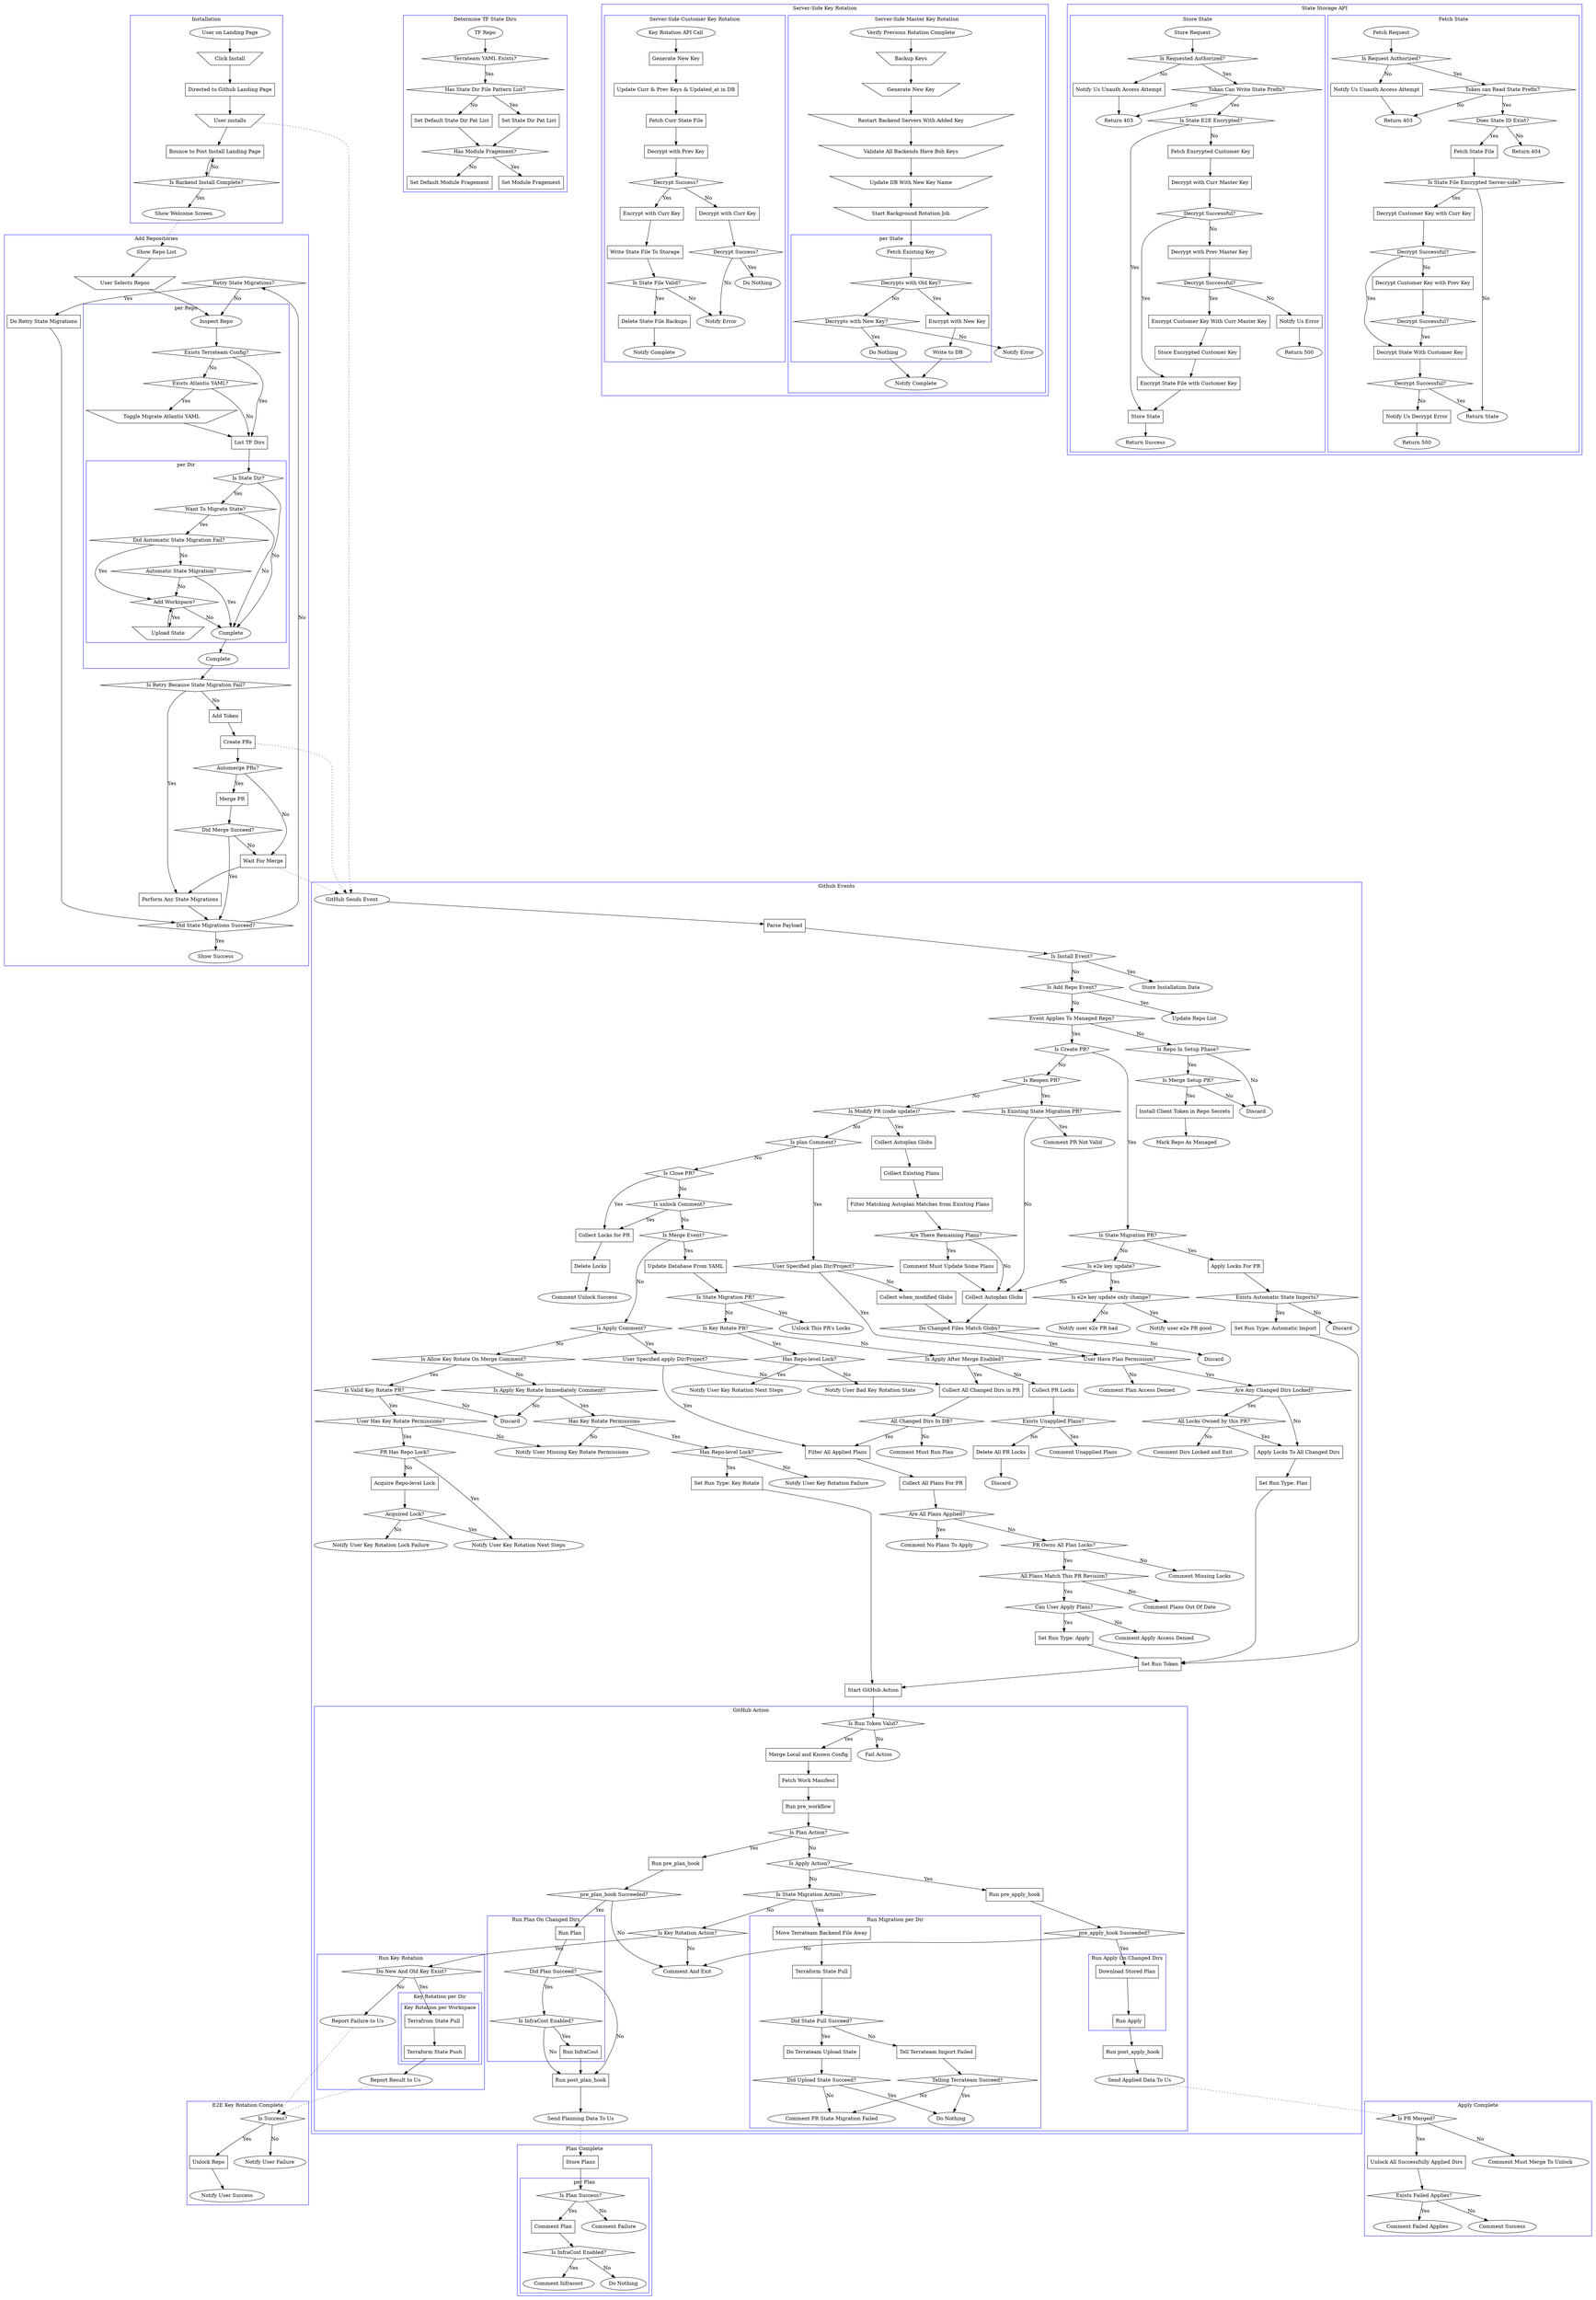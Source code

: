 digraph G {
        subgraph cluster_installation {
                label="Installation";
                color=blue;

                landing_page [shape=ellipse label="User on Landing Page"];
                click_install [shape=invtrapezium label="Click Install"];
                github_install [shape=box label="Directed to Github Landing Page"];
                user_install [shape=invtrapezium label="User installs"];
                bounced_landing [shape=box label="Bounce to Post Install Landing Page"];
                is_backend_install_complete [shape=diamond label="Is Backend Install Complete?"];

                show_welcome_screen [shape=ellipse label="Show Welcome Screen"];

                landing_page -> click_install;
                click_install -> github_install;
                github_install -> user_install;
                user_install -> bounced_landing;
                bounced_landing -> is_backend_install_complete;
                is_backend_install_complete -> bounced_landing [label="No"];
                is_backend_install_complete -> show_welcome_screen [label="Yes"];
        }

        subgraph cluster_add_repos {
                label="Add Repositories";
                color=blue;

                ar_user_selects_repos [shape=invtrapezium label="User Selects Repos"];
                ar_do_automerge_pr [shape=diamond label="Automerge PRs?"];
                ar_did_state_migrations_succeed [shape=diamond label="Did State Migrations Succeed?"]
                ar_ask_retry_state_migrations [shape=diamond label="Retry State Migrations?"];
                ar_do_retry_state_migrations [shape=box label="Do Retry State Migrations"];
                ar_is_retry_because_state_migration [shape=diamond label="Is Retry Because State Migration Fail?"];
                ar_do_state_migrations [shape=box label="Perform Any State Migrations"];
                ar_did_merge_succeed [shape=diamond label="Did Merge Succeed?"];
                ar_add_repo_token [shape=box label="Add Token"];
                ar_do_create_pr [shape=box label="Create PRs"];
                ar_do_merge_pr [shape=box label="Merge PR"];
                ar_wait_for_merge [shape=box label="Wait For Merge"];

                ar_show_repository_list [shape=ellipse label="Show Repo List"];
                ar_show_success [shape=ellipse label="Show Success"];

                show_welcome_screen -> ar_show_repository_list [style=dotted];

                ar_show_repository_list -> ar_user_selects_repos;
                ar_user_selects_repos -> asr_inspect_repo;

                subgraph cluster_add_single_repo {
                        label="per Repo";
                        color=blue;

                        asr_exists_atlantis_yaml [shape=diamond label="Exists Atlantis YAML?"];
                        asr_migrate_atlantis_yaml [shape=invtrapezium label="Toggle Migrate Atlantis YAML"];
                        asr_list_tf_dirs [shape=box label="List TF Dirs"];
                        asr_exists_terrateam_config [shape=diamond label="Exists Terrateam Config?"];

                        asr_inspect_repo [shape=ellipse label="Inspect Repo"];
                        asr_complete [shape=ellipse label="Complete"];

                        asr_inspect_repo -> asr_exists_terrateam_config;

                        asr_exists_terrateam_config -> asr_exists_atlantis_yaml [label="No"];
                        asr_exists_terrateam_config -> asr_list_tf_dirs [label="Yes"];

                        asr_exists_atlantis_yaml -> asr_migrate_atlantis_yaml [label="Yes"];
                        asr_exists_atlantis_yaml -> asr_list_tf_dirs [label="No"];

                        asr_migrate_atlantis_yaml -> asr_list_tf_dirs;

                        asr_list_tf_dirs -> asrd_is_state_dir;

                        asrd_complete -> asr_complete;

                        subgraph cluster_add_single_repo_dir {
                                label="per Dir";
                                color=blue;

                                asrd_do_add_workspace [shape=diamond label="Add Workspace?"];
                                asrd_upload_state_for_workspace [shape=invtrapezium label="Upload State"];
                                asrd_is_state_dir [shape=diamond label="Is State Dir?"];
                                asrd_want_perform_state_migration [shape=diamond label="Want To Migrate State?"];
                                asrd_is_migration_retry [shape=diamond label="Did Automatic State Migration Fail?"];
                                asrd_want_automatic_state_migration [shape=diamond label="Automatic State Migration?"];

                                asrd_complete [shape=ellipse label="Complete"];

                                asrd_is_state_dir -> asrd_want_perform_state_migration [label="Yes"];
                                asrd_is_state_dir -> asrd_complete [label="No"];

                                asrd_want_perform_state_migration -> asrd_is_migration_retry [label="Yes"];
                                asrd_want_perform_state_migration -> asrd_complete [label="No"];

                                asrd_is_migration_retry -> asrd_do_add_workspace [label="Yes"];
                                asrd_is_migration_retry -> asrd_want_automatic_state_migration [label="No"];

                                asrd_want_automatic_state_migration -> asrd_do_add_workspace [label="No"];
                                asrd_want_automatic_state_migration -> asrd_complete [label="Yes"];

                                asrd_do_add_workspace -> asrd_upload_state_for_workspace [label="Yes"];
                                asrd_do_add_workspace -> asrd_complete [label="No"];
                                asrd_upload_state_for_workspace -> asrd_do_add_workspace;
                        }
                }

                asr_complete -> ar_is_retry_because_state_migration;

                ar_is_retry_because_state_migration -> ar_add_repo_token [label="No"];
                ar_is_retry_because_state_migration -> ar_do_state_migrations [label="Yes"];

                ar_add_repo_token -> ar_do_create_pr;

                ar_do_state_migrations -> ar_did_state_migrations_succeed;

                ar_do_create_pr -> ar_do_automerge_pr;

                ar_do_automerge_pr -> ar_do_merge_pr [label="Yes"];
                ar_do_automerge_pr -> ar_wait_for_merge [label="No"];

                ar_do_merge_pr -> ar_did_merge_succeed;

                ar_did_merge_succeed -> ar_did_state_migrations_succeed [label="Yes"];
                ar_did_merge_succeed -> ar_wait_for_merge [label="No"];

                ar_wait_for_merge -> ar_do_state_migrations;

                ar_did_state_migrations_succeed -> ar_ask_retry_state_migrations [label="No"];
                ar_did_state_migrations_succeed -> ar_show_success [label="Yes"];

                ar_ask_retry_state_migrations -> ar_do_retry_state_migrations [label="Yes"];
                ar_ask_retry_state_migrations -> asr_inspect_repo [label="No"];
                ar_do_retry_state_migrations -> ar_did_state_migrations_succeed;
        }

        subgraph cluster_determine_tf_state_dirs {
                label="Determine TF State Dirs";
                color=blue;

                dsd_exists_repo_yaml [shape=diamond label="Terrateam YAML Exists?"];
                dsd_has_tf_state_dir_pat_list [shape=diamond label="Has State Dir File Pattern List?"];
                dsd_set_default_tf_state_dir_pat_list [shape=box label="Set Default State Dir Pat List"];
                dsd_set_tf_state_dir_pat_list [shape=box label="Set State Dir Pat List"];
                dsd_has_module_fragement [shape=diamond label="Has Module Fragement?"];
                dsd_set_default_module_fragement [shape=box label="Set Default Module Fragement"];
                dsd_set_module_fragement [shape=box label="Set Module Fragement"];

                dsd_repo [shape=ellipse label="TF Repo"];

                dsd_repo -> dsd_exists_repo_yaml;

                dsd_exists_repo_yaml -> dsd_has_tf_state_dir_pat_list [label="Yes"];

                dsd_has_tf_state_dir_pat_list -> dsd_set_default_tf_state_dir_pat_list [label="No"];
                dsd_has_tf_state_dir_pat_list -> dsd_set_tf_state_dir_pat_list [label="Yes"];

                dsd_set_default_tf_state_dir_pat_list -> dsd_has_module_fragement;
                dsd_set_tf_state_dir_pat_list -> dsd_has_module_fragement;

                dsd_has_module_fragement -> dsd_set_default_module_fragement [label="No"];
                dsd_has_module_fragement -> dsd_set_module_fragement [label="Yes"];
        }

        subgraph cluster_github_events {
                label="Github Events";
                color=blue;

                did_plan_succeed [shape=diamond label="Did Plan Succeed?"];
                event_apply_to_managed_repo [shape=diamond label="Event Applies To Managed Repo?"];
                github_send_event [shape=ellipse label="GitHub Sends Event"];
                merge_configs [shape=box label="Merge Local and Known Config"];
                parse_payload [shape=box label="Parse Payload"];
                run_plan [shape=box label="Run Plan"];
                run_pre_plan_hook [shape=box label="Run pre_plan_hook"];
                start_github_action [shape=box label="Start GitHub Action"];
                is_create_pull_request [shape=diamond label="Is Create PR?"];
                is_modify_pull_request [shape=diamond label="Is Modify PR (code update)?"];
                is_plan_comment [shape=diamond label="Is plan Comment?"];
                is_merge_event [shape=diamond label="Is Merge Event?"];
                is_apply_comment [shape=diamond label="Is Apply Comment?"];
                set_run_type_plan [shape=box label="Set Run Type: Plan"];
                set_run_token [shape=box label="Set Run Token"];
                set_run_type_apply [shape=box label="Set Run Type: Apply"];
                set_run_type_automatic_import [shape=box label="Set Run Type: Automatic Import"];
                set_run_type_key_rotate [shape=box label="Set Run Type: Key Rotate"];
                is_apply_after_merge_enabled [shape=diamond label="Is Apply After Merge Enabled?"];
                is_plan_dir_specified [shape=diamond label="User Specified plan Dir/Project?"];
                collect_enabled_autoplan_globs [shape=box label="Collect Autoplan Globs"];
                do_changed_files_match_globs [shape=diamond label="Do Changed Files Match Globs?"];
                collect_when_modified_globs [shape=box label="Collect when_modified Globs"];
                does_user_have_plan_permission [shape=diamond label="User Have Plan Permission?"];
                can_user_apply_plans [shape=diamond label="Can User Apply Plans?"];
                is_apply_dir_specified [shape=diamond label="User Specified apply Dir/Project?"];
                directories_locked_by_this_pr [shape=diamond label="All Locks Owned by this PR?"];
                are_any_directories_locked [shape=diamond label="Are Any Changed Dirs Locked?"];
                apply_locks_to_changed_dirs [shape=box label="Apply Locks To All Changed Dirs"];
                collect_all_changed_dirs [shape=box label="Collect All Changed Dirs in PR"];
                does_pr_own_locks_on_all_plans [shape=diamond label="PR Owns All Plan Locks?"];
                all_changed_dirs_in_database [shape=diamond label="All Changed Dirs In DB?"];
                filter_all_applied_plans [shape=box label="Filter All Applied Plans"];
                are_all_plans_applied [shape=diamond label="Are All Plans Applied?"];
                run_post_plan_hook [shape=box label="Run post_plan_hook"];
                run_pre_apply_hook [shape=box label="Run pre_apply_hook"];
                pre_apply_hook_success [shape=diamond label="pre_apply_hook Succeeded?"];
                run_apply [shape=box label="Run Apply"];
                run_post_apply_hook [shape=box label="Run post_apply_hook"];
                update_database_with_yaml [shape=box label="Update Database From YAML"];
                download_plan [shape=box label="Download Stored Plan"];
                collect_all_plans_for_pr [shape=box label="Collect All Plans For PR"];
                are_all_plans_for_this_version_of_pr [shape=diamond label="All Plans Match This PR Revision?"];
                collect_modify_autoplan_globs [shape=box label="Collect Autoplan Globs"];
                comment_must_update_some_plans [shape=box label="Comment Must Update Some Plans"];
                collect_modify_existing_plans [shape=box label="Collect Existing Plans"];
                remove_autoplan_from_list_of_plans [shape=box label="Filter Matching Autoplan Matches from Existing Plans"];
                are_there_remaining_plans [shape=diamond label="Are There Remaining Plans?"];
                is_unlock_comment [shape=diamond label="Is unlock Comment?"];
                collect_locks_for_pull_request [shape=box label="Collect Locks for PR"];
                delete_locks [shape=box label="Delete Locks"];
                is_close_pr [shape=diamond label="Is Close PR?"];
                is_state_migration_pr [shape=diamond label="Is State Migration PR?"];
                is_reopen_pull_request [shape=diamond label="Is Reopen PR?"];
                is_existing_state_migration_pr [shape=diamond label="Is Existing State Migration PR?"];
                is_create_state_migration_pr [shape=diamond label="Is State Migration PR?"];
                exists_create_automatic_imports [shape=diamond label="Exists Automatic State Imports?"];
                apply_locks_for_pr [shape=box label="Apply Locks For PR"];
                is_install_event [shape=diamond label="Is Install Event?"];
                is_add_repo_event [shape=diamond label="Is Add Repo Event?"];
                is_repo_in_setup_phase [shape=diamond label="Is Repo In Setup Phase?"];
                is_setup_merge_event [shape=diamond label="Is Merge Setup PR?"];
                install_client_token [shape=box label="Install Client Token in Repo Secrets"];
                after_merge_collect_pr_locks [shape=box label="Collect PR Locks"];
                exists_after_merge_unapplied_plans [shape=diamond label="Exists Unapplied Plans?"];
                after_merge_delete_all_pr_locks [shape=box label="Delete All PR Locks"];
                is_merge_key_rotate_pr [shape=diamond label="Is Key Rotate PR?"];

                is_run_token_valid [shape=diamond label="Is Run Token Valid?"];
                fetch_work_manifest [shape=box label="Fetch Work Manifest"];
                is_plan_action [shape=diamond label="Is Plan Action?"];
                is_apply_action [shape=diamond label="Is Apply Action?"];
                run_pre_workflow [shape=box label="Run pre_workflow"];
                run_pre_plan_hook [shape=box label="Run pre_plan_hook"];
                pre_plan_hook_success [shape=diamond label="pre_plan_hook Succeeded?"];
                run_infracost [shape=box label="Run InfraCost"];
                is_infracost_enabled [shape=diamond label="Is InfraCost Enabled?"];
                is_state_migration_action [shape=diamond label="Is State Migration Action?"];
                is_e2e_key_updated [shape=diamond label="Is e2e key update?"];
                is_e2e_key_update_only_change [shape=diamond label="Is e2e key update only change?"];
                is_allow_key_rotate_on_merge_comment [shape=diamond label="Is Allow Key Rotate On Merge Comment?"];
                is_apply_key_rotate_immediately_comment [shape=diamond label="Is Apply Key Rotate Immediately Comment?"];
                is_valid_key_rotate_pr [shape=diamond label="Is Valid Key Rotate PR?"];
                has_key_rotate_permissions [shape=diamond label="User Has Key Rotate Permissions?"];
                has_key_rotate_pr_repo_lock [shape=diamond label="PR Has Repo Lock?"];
                acquire_key_rotate_repo_lock [shape=box label="Acquire Repo-level Lock"];
                acquire_key_rotate_repo_lock_success [shape=diamond label="Acquired Lock?"];
                is_merge_key_rotate_pr_with_lock [shape=diamond label="Has Repo-level Lock?"];
                has_key_rotate_immediately_permissions [shape=diamond label="Has Key Rotate Permissions"];
                has_pr_key_rotate_immediately_lock [shape=diamond label="Has Repo-level Lock?"];
                is_key_rotation_action [shape=diamond label="Is Key Rotation Action?"];

                comment_and_exit [shape=ellipse label="Comment And Exit"];
                comment_apply_access_denied [shape=ellipse label="Comment Apply Access Denied"];
                comment_plan_access_denied [shape=ellipse label="Comment Plan Access Denied"];
                discard_event [shape=ellipse label="Discard"];
                discard_event_create [shape=ellipse label="Discard"];
                discard_event_plan [shape=ellipse label="Discard"];
                discard_event_merge [shape=ellipse label="Discard"];
                discard_event_unknown [shape=ellipse label="Discard"];
                fail_action_with_message [shape=ellipse label="Fail Action"];
                comment_dirs_locked_and_exit [shape=ellipse label="Comment Dirs Locked and Exit"];
                comment_must_run_plan [shape=ellipse label="Comment Must Run Plan"];
                comment_missing_owned_locks [shape=ellipse label="Comment Missing Locks"];
                comment_no_plans_to_apply [shape=ellipse label="Comment No Plans To Apply"];
                comment_plans_out_of_date [shape=ellipse label="Comment Plans Out Of Date"];
                comment_unlock_success [shape=ellipse label="Comment Unlock Success"];
                do_unlock_locks [shape=ellipse label="Unlock This PR's Locks"];
                comment_pr_not_valid [shape=ellipse label="Comment PR Not Valid"];
                store_installation_data [shape=ellipse label="Store Installation Data"];
                update_repo_list [shape=ellipse label="Update Repo List"];
                mark_repo_as_managed [shape=ellipse label="Mark Repo As Managed"];
                after_merge_comment_unapplied_plans [shape=ellipse label="Comment Unapplied Plans"];
                send_applied_data_to_us [shape=ellipse label="Send Applied Data To Us"];
                send_planning_data_to_us [shape=ellipse label="Send Planning Data To Us"];
                notify_user_e2e_key_rotation_pr_bad [shape=ellipse label="Notify user e2e PR bad"];
                notify_user_e2e_key_rotation_pr_good [shape=ellipse label="Notify user e2e PR good"];
                notify_user_missing_key_rotate_permissions [shape=ellipse label="Notify User Missing Key Rotate Permissions"];
                notify_user_key_rotation_next_steps [shape=ellipse label="Notify User Key Rotation Next Steps"];
                notify_user_key_rotation_lock_failure [shape=ellipse label="Notify User Key Rotation Lock Failure"];
                notify_user_in_bad_key_rotation_state [shape=ellipse label="Notify User Bad Key Rotation State"];
                notify_user_key_rotation_merge_next_steps [shape=ellipse label="Notify User Key Rotation Next Steps"];
                notify_user_key_rotation_failure [shape=ellipse label="Notify User Key Rotation Failure"];

                user_install -> github_send_event [style=dotted];
                ar_do_create_pr -> github_send_event [style=dotted];
                ar_wait_for_merge -> github_send_event [style=dotted];

                // Start
                github_send_event -> parse_payload;

                parse_payload -> is_install_event;

                is_install_event -> is_add_repo_event [label="No"];
                is_install_event -> store_installation_data [label="Yes"];

                is_add_repo_event -> event_apply_to_managed_repo [label="No"];
                is_add_repo_event -> update_repo_list [label="Yes"];

                event_apply_to_managed_repo -> is_repo_in_setup_phase [label="No"];

                is_repo_in_setup_phase -> discard_event [label="No"];
                is_repo_in_setup_phase -> is_setup_merge_event [label="Yes"];

                is_setup_merge_event -> install_client_token [label="Yes"];
                is_setup_merge_event -> discard_event [label="No"];

                install_client_token -> mark_repo_as_managed;

                event_apply_to_managed_repo -> is_create_pull_request [label="Yes"];

                is_create_pull_request -> is_create_state_migration_pr [label="Yes"];

                is_create_state_migration_pr -> is_e2e_key_updated [label="No"];
                is_create_state_migration_pr -> apply_locks_for_pr [label="Yes"];

                is_e2e_key_updated -> collect_enabled_autoplan_globs [label="No"];
                is_e2e_key_updated -> is_e2e_key_update_only_change [label="Yes"];

                is_e2e_key_update_only_change -> notify_user_e2e_key_rotation_pr_bad [label="No"];
                is_e2e_key_update_only_change -> notify_user_e2e_key_rotation_pr_good [label="Yes"];

                apply_locks_for_pr -> exists_create_automatic_imports;

                exists_create_automatic_imports -> discard_event_create [label="No"];
                exists_create_automatic_imports -> set_run_type_automatic_import [label="Yes"];
                set_run_type_automatic_import -> set_run_token;

                collect_enabled_autoplan_globs -> do_changed_files_match_globs;

                do_changed_files_match_globs -> does_user_have_plan_permission [label="Yes"];
                do_changed_files_match_globs -> discard_event_plan [label="No"];

                does_user_have_plan_permission -> are_any_directories_locked [label="Yes"];
                does_user_have_plan_permission -> comment_plan_access_denied [label="No"];

                are_any_directories_locked -> apply_locks_to_changed_dirs [label="No"];
                are_any_directories_locked -> directories_locked_by_this_pr [label="Yes"];

                directories_locked_by_this_pr -> comment_dirs_locked_and_exit [label="No"];
                directories_locked_by_this_pr -> apply_locks_to_changed_dirs [label="Yes"];

                apply_locks_to_changed_dirs -> set_run_type_plan;

                is_create_pull_request -> is_reopen_pull_request [label="No"];

                is_reopen_pull_request -> is_existing_state_migration_pr [label="Yes"];

                is_existing_state_migration_pr -> comment_pr_not_valid [label="Yes"];
                is_existing_state_migration_pr -> collect_enabled_autoplan_globs [label="No"];

                is_reopen_pull_request -> is_modify_pull_request [label="No"];

                is_modify_pull_request -> is_plan_comment [label="No"];
                is_modify_pull_request -> collect_modify_autoplan_globs [label="Yes"];

                collect_modify_autoplan_globs -> collect_modify_existing_plans;
                collect_modify_existing_plans -> remove_autoplan_from_list_of_plans;

                remove_autoplan_from_list_of_plans -> are_there_remaining_plans;

                are_there_remaining_plans -> comment_must_update_some_plans [label="Yes"];
                are_there_remaining_plans -> collect_enabled_autoplan_globs [label="No"];

                comment_must_update_some_plans -> collect_enabled_autoplan_globs;

                is_plan_comment -> is_plan_dir_specified [label="Yes"];

                is_plan_dir_specified -> does_user_have_plan_permission [label="Yes"];
                is_plan_dir_specified -> collect_when_modified_globs [label="No"];

                collect_when_modified_globs -> do_changed_files_match_globs;

                is_plan_comment -> is_close_pr [label="No"];

                is_close_pr -> is_unlock_comment [label="No"];

                is_close_pr -> collect_locks_for_pull_request [label="Yes"];
                is_unlock_comment -> collect_locks_for_pull_request [label="Yes"];

                collect_locks_for_pull_request -> delete_locks;

                delete_locks -> comment_unlock_success;

                is_unlock_comment -> is_merge_event [label="No"];

                is_merge_event -> update_database_with_yaml [label="Yes"];

                update_database_with_yaml -> is_state_migration_pr;
                is_state_migration_pr -> is_merge_key_rotate_pr [label="No"];
                is_state_migration_pr -> do_unlock_locks [label="Yes"];

                is_merge_key_rotate_pr -> is_apply_after_merge_enabled [label="No"];
                is_merge_key_rotate_pr -> is_merge_key_rotate_pr_with_lock [label="Yes"];

                is_merge_key_rotate_pr_with_lock -> notify_user_in_bad_key_rotation_state [label="No"];
                is_merge_key_rotate_pr_with_lock -> notify_user_key_rotation_merge_next_steps [label="Yes"];

                is_apply_after_merge_enabled -> collect_all_changed_dirs [label="Yes"];

                collect_all_changed_dirs -> all_changed_dirs_in_database;

                all_changed_dirs_in_database -> comment_must_run_plan [label="No"];
                all_changed_dirs_in_database -> filter_all_applied_plans [label="Yes"];

                filter_all_applied_plans -> collect_all_plans_for_pr;

                collect_all_plans_for_pr -> are_all_plans_applied;

                are_all_plans_applied -> does_pr_own_locks_on_all_plans [label="No"];
                are_all_plans_applied -> comment_no_plans_to_apply [label="Yes"];

                does_pr_own_locks_on_all_plans -> comment_missing_owned_locks [label="No"];
                does_pr_own_locks_on_all_plans -> are_all_plans_for_this_version_of_pr [label="Yes"];

                are_all_plans_for_this_version_of_pr -> can_user_apply_plans [label="Yes"];
                are_all_plans_for_this_version_of_pr -> comment_plans_out_of_date [label="No"];

                can_user_apply_plans -> set_run_type_apply [label="Yes"];
                can_user_apply_plans -> comment_apply_access_denied [label="No"];

                is_apply_after_merge_enabled -> after_merge_collect_pr_locks [label="No"];
                after_merge_collect_pr_locks -> exists_after_merge_unapplied_plans;
                exists_after_merge_unapplied_plans -> after_merge_delete_all_pr_locks [label="No"];

                after_merge_delete_all_pr_locks -> discard_event_merge;

                exists_after_merge_unapplied_plans -> after_merge_comment_unapplied_plans [label="Yes"];

                is_merge_event -> is_apply_comment [label="No"];

                is_apply_comment -> is_apply_dir_specified [label="Yes"];
                is_apply_comment -> is_allow_key_rotate_on_merge_comment [label="No"];

                is_allow_key_rotate_on_merge_comment -> is_apply_key_rotate_immediately_comment [label="No"];
                is_allow_key_rotate_on_merge_comment -> is_valid_key_rotate_pr [label="Yes"];

                is_valid_key_rotate_pr -> discard_event_unknown [label="No"];
                is_valid_key_rotate_pr -> has_key_rotate_permissions [label="Yes"];

                has_key_rotate_permissions -> notify_user_missing_key_rotate_permissions [label="No"];
                has_key_rotate_permissions -> has_key_rotate_pr_repo_lock [label="Yes"];

                has_key_rotate_pr_repo_lock -> notify_user_key_rotation_next_steps [label="Yes"];
                has_key_rotate_pr_repo_lock -> acquire_key_rotate_repo_lock [label="No"];

                acquire_key_rotate_repo_lock -> acquire_key_rotate_repo_lock_success;

                acquire_key_rotate_repo_lock_success -> notify_user_key_rotation_next_steps [label="Yes"];
                acquire_key_rotate_repo_lock_success -> notify_user_key_rotation_lock_failure [label="No"];

                is_apply_key_rotate_immediately_comment -> discard_event_unknown [label="No"];
                is_apply_key_rotate_immediately_comment -> has_key_rotate_immediately_permissions [label="Yes"];

                has_key_rotate_immediately_permissions -> notify_user_missing_key_rotate_permissions [label="No"];
                has_key_rotate_immediately_permissions -> has_pr_key_rotate_immediately_lock [label="Yes"];

                has_pr_key_rotate_immediately_lock -> notify_user_key_rotation_failure [label="No"];
                has_pr_key_rotate_immediately_lock -> set_run_type_key_rotate [label="Yes"];

                set_run_type_key_rotate -> start_github_action;

                is_apply_dir_specified -> collect_all_changed_dirs [label="No"];
                is_apply_dir_specified -> filter_all_applied_plans [label="Yes"];

                set_run_type_plan -> set_run_token;
                set_run_type_apply -> set_run_token;

                set_run_token -> start_github_action;

                start_github_action -> is_run_token_valid;

                subgraph cluster_github_action {
                        label="GitHub Action";
                        color=blue;

                        is_run_token_valid -> merge_configs [label="Yes"];
                        is_run_token_valid -> fail_action_with_message [label="No"];

                        merge_configs -> fetch_work_manifest;

                        fetch_work_manifest -> run_pre_workflow;

                        run_pre_workflow -> is_plan_action;

                        is_plan_action -> is_apply_action [label="No"];

                        is_apply_action -> is_state_migration_action [label="No"];

                        is_state_migration_action -> is_key_rotation_action [label="No"];
                        is_state_migration_action -> move_terrateam_backend_file_away [label="Yes"];

                        is_key_rotation_action -> comment_and_exit [label="No"];
                        is_key_rotation_action -> kra_do_both_keys_exist [label="Yes"];

                        is_plan_action -> run_pre_plan_hook [label="Yes"];

                        run_pre_plan_hook -> pre_plan_hook_success;

                        pre_plan_hook_success -> comment_and_exit [label="No"];
                        pre_plan_hook_success -> run_plan [label="Yes"];

                        is_apply_action -> run_pre_apply_hook [label="Yes"];

                        run_pre_apply_hook -> pre_apply_hook_success;

                        pre_apply_hook_success -> comment_and_exit [label="No"];
                        pre_apply_hook_success -> download_plan [label="Yes"];

                        subgraph cluster_run_plan {
                                label="Run Plan On Changed Dirs";
                                color=blue;

                                run_plan -> did_plan_succeed;

                                did_plan_succeed -> is_infracost_enabled [label="Yes"];

                                is_infracost_enabled -> run_infracost [label="Yes"];
                        }

                        did_plan_succeed -> run_post_plan_hook [label="No"];
                        run_infracost -> run_post_plan_hook;
                        is_infracost_enabled -> run_post_plan_hook [label="No"];
                        run_post_plan_hook -> send_planning_data_to_us;

                        subgraph cluster_run_apply {
                                label="Run Apply On Changed Dirs";
                                color=blue;

                                download_plan -> run_apply;
                        }

                        run_apply -> run_post_apply_hook;
                        run_post_apply_hook -> send_applied_data_to_us;

                        subgraph cluster_state_migration_action {
                                label="Run Migration per Dir";
                                color=blue;

                                move_terrateam_backend_file_away [shape=box label="Move Terrateam Backend File Away"];
                                do_tf_state_pull [shape=box label="Terraform State Pull"];
                                do_terrateam_upload_state [shape=box label="Do Terrateam Upload State"];
                                did_terrateam_upload_state_succeed [shape=diamond label="Did Upload State Succeed?"];
                                did_tf_state_pull_succeed [shape=diamond label="Did State Pull Succeed?"];
                                do_tell_terrateam_pull_failed [shape=box label="Tell Terrateam Import Failed"];
                                did_tell_terrateam_import_failed_succeed [shape=diamond label="Telling Terrateam Succeed?"];

                                comment_state_migration_failed [shape=ellipse label="Comment PR State Migration Failed"];
                                upload_state_do_nothing [shape=ellipse label="Do Nothing"];

                                move_terrateam_backend_file_away -> do_tf_state_pull;

                                do_tf_state_pull -> did_tf_state_pull_succeed;

                                did_tf_state_pull_succeed -> do_tell_terrateam_pull_failed [label="No"];
                                did_tf_state_pull_succeed -> do_terrateam_upload_state [label="Yes"];

                                do_tell_terrateam_pull_failed -> did_tell_terrateam_import_failed_succeed;

                                did_tell_terrateam_import_failed_succeed -> comment_state_migration_failed [label="No"];
                                did_tell_terrateam_import_failed_succeed -> upload_state_do_nothing [label="Yes"];

                                do_terrateam_upload_state -> did_terrateam_upload_state_succeed;

                                did_terrateam_upload_state_succeed -> comment_state_migration_failed [label="No"];
                                did_terrateam_upload_state_succeed -> upload_state_do_nothing [label="Yes"];
                        }

                        subgraph cluster_key_rotation_action {
                                label="Run Key Rotation";
                                color=blue;

                                kra_do_both_keys_exist [shape=diamond label="Do New And Old Key Exist?"];

                                kra_report_failure_to_us [shape=ellipse label="Report Failure to Us"];
                                kra_report_result_to_us [shape=ellipse label="Report Result to Us"];

                                kra_do_both_keys_exist -> kra_report_failure_to_us [label="No"];
                                kra_do_both_keys_exist -> kra_tf_pull [label="Yes"];

                                subgraph cluster_key_rotation_action_per_dir {
                                        label="Key Rotation per Dir";
                                        color=blue;

                                        subgraph cluster_key_rotation_action_per_workspace {
                                                label="Key Rotation per Workspace";
                                                color=blue;

                                                kra_tf_pull [shape=box label="Terrafrom State Pull"];
                                                kra_tf_push [shape=box label="Terraform State Push"];

                                                kra_tf_pull -> kra_tf_push;
                                        }
                                }

                                kra_tf_push -> kra_report_result_to_us;
                        }
                }
        }

        subgraph cluster_apply_complete {
                label="Apply Complete";
                color=blue;

                ac_is_pr_merged [shape=diamond label="Is PR Merged?"];
                ac_unlock_all_successfully_applied_dirs [shape=box label="Unlock All Successfully Applied Dirs"];
                ac_exists_failed_applies [shape=diamond label="Exists Failed Applies?"];

                ac_comment_must_merge_to_unlock [shape=ellipse label="Comment Must Merge To Unlock"];
                ac_comment_failed_applies [shape=ellipse label="Comment Failed Applies"];
                ac_comment_success [shape=ellipse label="Comment Success"];

                send_applied_data_to_us -> ac_is_pr_merged [style=dotted];

                ac_is_pr_merged -> ac_unlock_all_successfully_applied_dirs [label="Yes"];
                ac_is_pr_merged -> ac_comment_must_merge_to_unlock [label="No"];

                ac_unlock_all_successfully_applied_dirs -> ac_exists_failed_applies;

                ac_exists_failed_applies -> ac_comment_failed_applies [label="Yes"];
                ac_exists_failed_applies -> ac_comment_success [label="No"];
        }

        subgraph cluster_plan_complete {
                label="Plan Complete";
                color=blue;

                pc_store_plans [shape=box label="Store Plans"];

                send_planning_data_to_us -> pc_store_plans [style=dotted];
                pc_store_plans -> pc_is_plan_success;

                subgraph cluster_per_plan_complete {
                        label="per Plan";
                        color=blue;

                        pc_is_plan_success [shape=diamond label="Is Plan Success?"];
                        pc_comment_plan [shape=box label="Comment Plan"];
                        pc_is_infracost_enabled [shape=diamond label="Is InfraCost Enabled?"];

                        pc_comment_failure [shape=ellipse label="Comment Failure"];
                        pc_comment_infracost [shape=ellipse label="Comment Infracost"];
                        pc_do_nothing [shape=ellipse label="Do Nothing"];

                        pc_is_plan_success -> pc_comment_plan [label="Yes"];
                        pc_is_plan_success -> pc_comment_failure [label="No"];

                        pc_comment_plan -> pc_is_infracost_enabled;

                        pc_is_infracost_enabled -> pc_comment_infracost [label="Yes"];
                        pc_is_infracost_enabled -> pc_do_nothing [label="No"];
                }
        }

        subgraph cluster_e2e_key_rotation_complete {
                label="E2E Key Rotation Complete";
                color=blue;

                e2e_krc_is_success [shape=diamond label="Is Success?"];
                e2e_krc_unlock_repo [shape=box label="Unlock Repo"];

                e2e_krc_notify_user_success [shape=ellipse label="Notify User Success"];
                e2e_krc_notify_user_failure [shape=ellipse label="Notify User Failure"];

                kra_report_failure_to_us -> e2e_krc_is_success [style=dotted];
                kra_report_result_to_us -> e2e_krc_is_success [style=dotted];

                e2e_krc_is_success -> e2e_krc_notify_user_failure [label="No"];
                e2e_krc_is_success -> e2e_krc_unlock_repo [label="Yes"];

                e2e_krc_unlock_repo -> e2e_krc_notify_user_success;
        }

        subgraph cluster_server_side_key_rotation {
                label="Server-Side Key Rotation";
                color=blue;

                subgraph cluster_server_side_master_key_rotation {
                        label="Server-Side Master Key Rotation";
                        color=blue;

                        ssmkr_restart_backends_with_added_key [shape=invtrapezium label="Restart Backend Servers With Added Key"];
                        ssmkr_update_database_with_new_key_name [shape=invtrapezium label="Update DB With New Key Name"];
                        ssmkr_start_background_rotation_job [shape=invtrapezium label="Start Background Rotation Job";];
                        ssmkr_generate_new_key [shape=invtrapezium label="Generate New Key"];
                        ssmkr_backup_keys [shape=invtrapezium label="Backup Keys"];
                        ssmkr_validate_all_backends_have_both_keys [shape=invtrapezium label="Validate All Backends Have Boh Keys"];

                        ssmkr_verify_previous_key_rotation_complete [shape=ellipse label="Verify Previous Rotation Complete"];
                        ssmkr_notify_complete [shape=ellipse label="Notify Complete"];
                        ssmkr_notify_error [shape=ellipse label="Notify Error"];

                        ssmkr_verify_previous_key_rotation_complete -> ssmkr_backup_keys;
                        ssmkr_backup_keys -> ssmkr_generate_new_key;
                        ssmkr_generate_new_key -> ssmkr_restart_backends_with_added_key;
                        ssmkr_restart_backends_with_added_key -> ssmkr_validate_all_backends_have_both_keys;
                        ssmkr_validate_all_backends_have_both_keys -> ssmkr_update_database_with_new_key_name;

                        ssmkr_update_database_with_new_key_name -> ssmkr_start_background_rotation_job;
                        ssmkr_start_background_rotation_job -> ssmkrs_fetch_existing_key;

                        subgraph cluster_server_side_master_key_rotation_per_state {
                                label="per State";
                                color=blue;

                                ssmkrs_does_decrypt_with_old_key [shape=diamond label="Decrypts with Old Key?"];
                                ssmkrs_does_decrypt_with_new_key [shape=diamond label="Decrypts with New Key?"];
                                ssmkrs_encrypt_with_new_key [shape=box label="Encrypt with New Key"];

                                ssmkrs_fetch_existing_key [shape=ellipse label="Fetch Existing Key"];
                                ssmkrs_do_nothing [shape=ellipse label="Do Nothing"];
                                ssmkrs_write_to_db [shape=ellipse label="Write to DB"];

                                ssmkrs_fetch_existing_key -> ssmkrs_does_decrypt_with_old_key;

                                ssmkrs_does_decrypt_with_old_key -> ssmkrs_encrypt_with_new_key [label="Yes"];
                                ssmkrs_does_decrypt_with_old_key -> ssmkrs_does_decrypt_with_new_key [label="No"];

                                ssmkrs_does_decrypt_with_new_key -> ssmkrs_do_nothing [label="Yes"];

                                ssmkrs_encrypt_with_new_key -> ssmkrs_write_to_db;
                        }

                        ssmkrs_does_decrypt_with_new_key -> ssmkr_notify_error [label="No"];
                        ssmkrs_write_to_db -> ssmkr_notify_complete;
                        ssmkrs_do_nothing -> ssmkr_notify_complete;

                }

                subgraph cluster_server_side_customer_key_rotation {
                        label="Server-Side Customer Key Rotation";
                        colo=blue;

                        ssckr_generate_new_key [shape=box label="Generate New Key"];
                        ssckr_update_curr_prev_keys [shape=box label="Update Curr & Prev Keys & Updated_at in DB"];
                        ssckr_fetch_curr_state_file [shape=box label="Fetch Curr State File"];
                        ssckr_decrypt_with_prev_key [shape=box label="Decrypt with Prev Key"];
                        ssckr_decrypt_with_prev_key_success [shape=diamond label="Decrypt Success?"];
                        ssckr_decrypt_with_curr_key [shape=box label="Decrypt with Curr Key"];
                        ssckr_decrypt_with_curr_key_success [shape=diamond label="Decrypt Success?"];
                        ssckr_encrypt_with_curr_key [shape=box label="Encrypt with Curr Key"];
                        ssckr_write_state_file_to_storage [shape=box label="Write State File To Storage"];
                        ssckr_is_state_file_valid [shape=diamond label="Is State File Valid?"];
                        ssckr_delete_state_file_backups [shape=box label="Delete State File Backups"];

                        ssckr_api_call [shape=ellipse label="Key Rotation API Call"];
                        ssckr_notify_error [shape=ellipse label="Notify Error"];
                        ssckr_do_nothing [shape=ellipse label="Do Nothing"];
                        ssckr_notify_complete [shape=ellipse label="Notify Complete"];

                        ssckr_api_call -> ssckr_generate_new_key;

                        ssckr_generate_new_key -> ssckr_update_curr_prev_keys;

                        ssckr_update_curr_prev_keys -> ssckr_fetch_curr_state_file;
                        ssckr_fetch_curr_state_file -> ssckr_decrypt_with_prev_key;

                        ssckr_decrypt_with_prev_key -> ssckr_decrypt_with_prev_key_success;

                        ssckr_decrypt_with_prev_key_success -> ssckr_decrypt_with_curr_key [label="No"];
                        ssckr_decrypt_with_prev_key_success -> ssckr_encrypt_with_curr_key [label="Yes"];

                        ssckr_decrypt_with_curr_key -> ssckr_decrypt_with_curr_key_success;

                        ssckr_encrypt_with_curr_key -> ssckr_write_state_file_to_storage;

                        ssckr_write_state_file_to_storage -> ssckr_is_state_file_valid;

                        ssckr_is_state_file_valid -> ssckr_delete_state_file_backups [label="Yes"];
                        ssckr_is_state_file_valid -> ssckr_notify_error [label="No"];

                        ssckr_delete_state_file_backups -> ssckr_notify_complete;

                        ssckr_decrypt_with_curr_key_success -> ssckr_notify_error [label="No"];
                        ssckr_decrypt_with_curr_key_success -> ssckr_do_nothing [label="Yes"];
                }
        }

        subgraph cluster_state_storage {
                label="State Storage API";
                color=blue;

                subgraph cluster_state_storage_fetch_state {
                        label="Fetch State";
                        color=blue;

                        ssfs_is_request_authorized [shape=diamond label="Is Request Authorized?"];
                        ssfs_notify_us_unauth_access_attempt [shape=box label="Notify Us Unauth Access Attempt"];
                        ssfs_does_state_id_exist [shape=diamond label="Does State ID Exist?"];
                        ssfs_does_token_have_read_access_to_state_prefix [shape=diamond label="Token can Read State Prefix?"];
                        ssfs_fetch_state_file [shape=box label="Fetch State File"];
                        ssfs_is_state_file_encrypted_server_side [shape=diamond label="Is State File Encrypted Server-side?"];
                        ssfs_decrypt_customer_key_with_curr_key [shape=box label="Decrypt Customer Key with Curr Key"];
                        ssfs_decrypt_customer_key_with_prev_key [shape=box label="Decrypt Customer Key with Prev Key"];
                        ssfs_decrypt_customer_key_with_curr_key_success [shape=diamond label="Decrypt Successful?"];
                        ssfs_decrypt_customer_key_with_prev_key_success [shape=diamond label="Decrypt Successful?"];
                        ssfs_decrypt_state_file_with_customer_key [shape=box label="Decrypt State With Customer Key"];
                        ssfs_decrypt_state_file_with_customer_key_success [shape=diamond label="Decrypt Successful?"];
                        ssfs_notify_us_decrypt_error [shape=box label="Notify Us Decrypt Error"];

                        ssfs_fetch_request [shape=ellipse label="Fetch Request"];
                        ssfs_return_404 [shape=ellipse label="Return 404"];
                        ssfs_return_403 [shape=ellipse label="Return 403"];
                        ssfs_return_state [shape=ellipse label="Return State"];
                        ssfs_return_500 [shape=ellipse label="Return 500"];

                        ssfs_fetch_request -> ssfs_is_request_authorized;

                        ssfs_is_request_authorized -> ssfs_notify_us_unauth_access_attempt [label="No"];
                        ssfs_is_request_authorized -> ssfs_does_token_have_read_access_to_state_prefix [label="Yes"];

                        ssfs_does_token_have_read_access_to_state_prefix -> ssfs_does_state_id_exist [label="Yes"];
                        ssfs_does_token_have_read_access_to_state_prefix -> ssfs_return_403 [label="No"];

                        ssfs_does_state_id_exist -> ssfs_fetch_state_file [label="Yes"];
                        ssfs_does_state_id_exist -> ssfs_return_404 [label="No"];

                        ssfs_fetch_state_file -> ssfs_is_state_file_encrypted_server_side;

                        ssfs_is_state_file_encrypted_server_side -> ssfs_decrypt_customer_key_with_curr_key [label="Yes"];
                        ssfs_is_state_file_encrypted_server_side -> ssfs_return_state [label="No"];

                        ssfs_decrypt_customer_key_with_curr_key -> ssfs_decrypt_customer_key_with_curr_key_success;

                        ssfs_decrypt_customer_key_with_curr_key_success -> ssfs_decrypt_state_file_with_customer_key [label="Yes"];
                        ssfs_decrypt_customer_key_with_curr_key_success -> ssfs_decrypt_customer_key_with_prev_key [label="No"];

                        ssfs_decrypt_state_file_with_customer_key -> ssfs_decrypt_state_file_with_customer_key_success;

                        ssfs_decrypt_state_file_with_customer_key_success -> ssfs_return_state [label="Yes"];
                        ssfs_decrypt_state_file_with_customer_key_success -> ssfs_notify_us_decrypt_error [label="No"];

                        ssfs_notify_us_decrypt_error -> ssfs_return_500;

                        ssfs_decrypt_customer_key_with_prev_key -> ssfs_decrypt_customer_key_with_prev_key_success;

                        ssfs_decrypt_customer_key_with_prev_key_success -> ssfs_decrypt_state_file_with_customer_key [label="Yes"];

                        ssfs_notify_us_unauth_access_attempt -> ssfs_return_403;
                }

                subgraph cluster_state_storage_store_state {
                        label="Store State";
                        color=blue;

                        s4_is_request_authorized [shape=diamond label="Is Requested Authorized?"];
                        s4_notify_us_unauth_access_attempt [shape=box label="Notify Us Unauth Access Attempt"];
                        s4_token_can_write_state [shape=diamond label="Tokan Can Write State Prefix?"];
                        s4_is_state_e2e_encrypted [shape=diamond label="Is State E2E Encrypted?"];
                        s4_store_state [shape=box label="Store State"];
                        s4_fetch_enc_customer_key [shape=box label="Fetch Encrypted Customer Key"];
                        s4_decrypt_with_curr_key [shape=box label="Decrypt with Curr Master Key"];
                        s4_decrypt_with_curr_key_success [shape=diamond label="Decrypt Successful?"];
                        s4_decrypt_with_prev_key [shape=box label="Decrypt with Prev Master Key"];
                        s4_decrypt_with_prev_key_success [shape=diamond label="Decrypt Successful?"];
                        s4_notify_us_error [shape=box label="Notify Us Error"];
                        s4_enc_state_file_with_customer_key [shape=box label="Encrypt State File with Customer Key"];
                        s4_enc_customer_key_with_curr_key [shape=box label="Encrypt Customer Key With Curr Master Key"];
                        s4_store_enc_customer_key [shape=box label="Store Encrypted Customer Key"];

                        s4_store_request [shape=ellipse label="Store Request"];
                        s4_return_403 [shape=ellipse label="Return 403"];
                        s4_return_success [shape=ellipse label="Return Success"];
                        s4_return_500 [shape=ellipse label="Return 500"];

                        s4_store_request -> s4_is_request_authorized;

                        s4_is_request_authorized -> s4_notify_us_unauth_access_attempt [label="No"];
                        s4_is_request_authorized -> s4_token_can_write_state [label="Yes"];

                        s4_token_can_write_state -> s4_return_403 [label="No"];
                        s4_token_can_write_state -> s4_is_state_e2e_encrypted [label="Yes"];

                        s4_is_state_e2e_encrypted -> s4_store_state [label="Yes"];
                        s4_is_state_e2e_encrypted -> s4_fetch_enc_customer_key [label="No"];

                        s4_fetch_enc_customer_key -> s4_decrypt_with_curr_key;

                        s4_decrypt_with_curr_key -> s4_decrypt_with_curr_key_success;

                        s4_decrypt_with_curr_key_success -> s4_decrypt_with_prev_key [label="No"];
                        s4_decrypt_with_curr_key_success -> s4_enc_state_file_with_customer_key [label="Yes"];

                        s4_enc_state_file_with_customer_key -> s4_store_state;

                        s4_decrypt_with_prev_key -> s4_decrypt_with_prev_key_success;

                        s4_decrypt_with_prev_key_success -> s4_notify_us_error [label="No"];
                        s4_decrypt_with_prev_key_success -> s4_enc_customer_key_with_curr_key [label="Yes"];

                        s4_enc_customer_key_with_curr_key -> s4_store_enc_customer_key;

                        s4_store_enc_customer_key -> s4_enc_state_file_with_customer_key;

                        s4_notify_us_error -> s4_return_500;

                        s4_store_state -> s4_return_success;

                        s4_notify_us_unauth_access_attempt -> s4_return_403;
                }
        }
}
